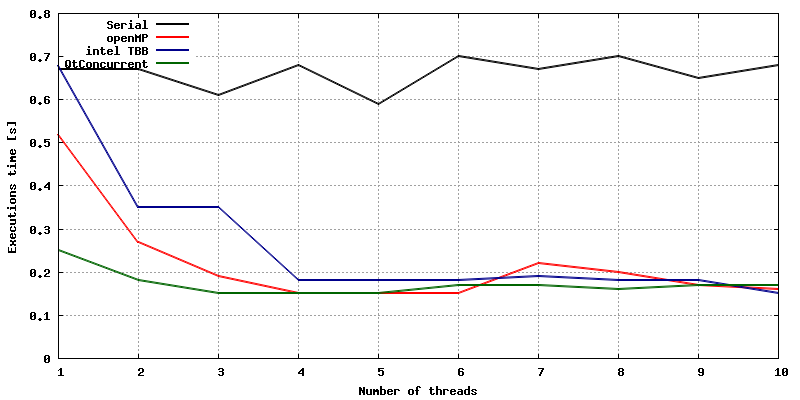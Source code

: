 #!/usr/bin/gnuplot

#input
set datafile separator ";"

#output
set key top left
set style data lines
set grid

set xlabel 'Number of threads'
set yrange [0:0.8]
set ylabel 'Executions time [s]'

set terminal png transparent nocrop medium size 800,400
set output 'reduce.png'

plot \
'-' using 1:($2) title 'Serial'         axes x1y1 lt rgb 'black' lw 2, \
'-' using 1:($2) title 'openMP'         axes x1y1 lt rgb 'red' lw 2, \
'-' using 1:($2) title 'intel TBB'      axes x1y1 lt rgb 'dark-blue' lw 2, \
'-' using 1:($2) title 'QtConcurrent'   axes x1y1 lt rgb 'dark-green' lw 2
1;0.67
2;0.67
3;0.61
4;0.68
5;0.59
6;0.7
7;0.67
8;0.7
9;0.65
10;0.68
e
1;0.52
2;0.27
3;0.19
4;0.15
5;0.15
6;0.15
7;0.22
8;0.2
9;0.17
10;0.16
e
1;0.68
2;0.35
3;0.35
4;0.18
5;0.18
6;0.18
7;0.19
8;0.18
9;0.18
10;0.15
e
1;0.25
2;0.18
3;0.15
4;0.15
5;0.15
6;0.17
7;0.17
8;0.16
9;0.17
10;0.17
e

